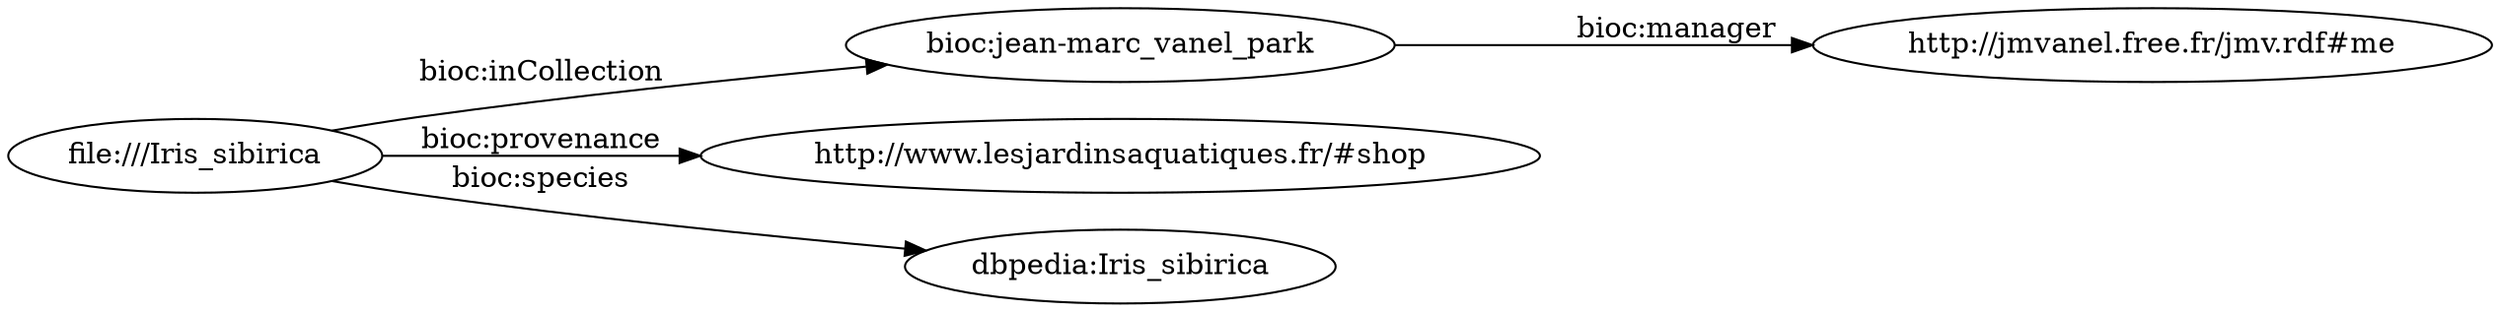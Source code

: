 digraph ar2dtool_diagram { 
rankdir=LR;
size="1501"
	"bioc:jean-marc_vanel_park" -> "http://jmvanel.free.fr/jmv.rdf#me" [ label = "bioc:manager" ];
	"file:///Iris_sibirica" -> "bioc:jean-marc_vanel_park" [ label = "bioc:inCollection" ];
	"file:///Iris_sibirica" -> "http://www.lesjardinsaquatiques.fr/#shop" [ label = "bioc:provenance" ];
	"file:///Iris_sibirica" -> "dbpedia:Iris_sibirica" [ label = "bioc:species" ];

}
